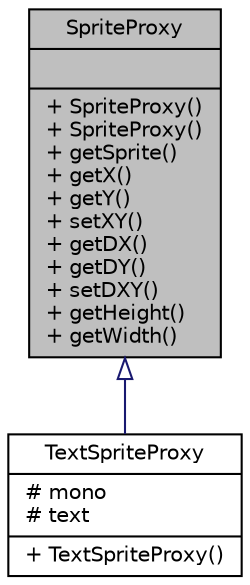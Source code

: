 digraph "SpriteProxy"
{
 // LATEX_PDF_SIZE
  edge [fontname="Helvetica",fontsize="10",labelfontname="Helvetica",labelfontsize="10"];
  node [fontname="Helvetica",fontsize="10",shape=record];
  Node1 [label="{SpriteProxy\n||+ SpriteProxy()\l+ SpriteProxy()\l+ getSprite()\l+ getX()\l+ getY()\l+ setXY()\l+ getDX()\l+ getDY()\l+ setDXY()\l+ getHeight()\l+ getWidth()\l}",height=0.2,width=0.4,color="black", fillcolor="grey75", style="filled", fontcolor="black",tooltip=" "];
  Node1 -> Node2 [dir="back",color="midnightblue",fontsize="10",style="solid",arrowtail="onormal"];
  Node2 [label="{TextSpriteProxy\n|# mono\l# text\l|+ TextSpriteProxy()\l}",height=0.2,width=0.4,color="black", fillcolor="white", style="filled",URL="$class_text_sprite_proxy.html",tooltip=" "];
}
